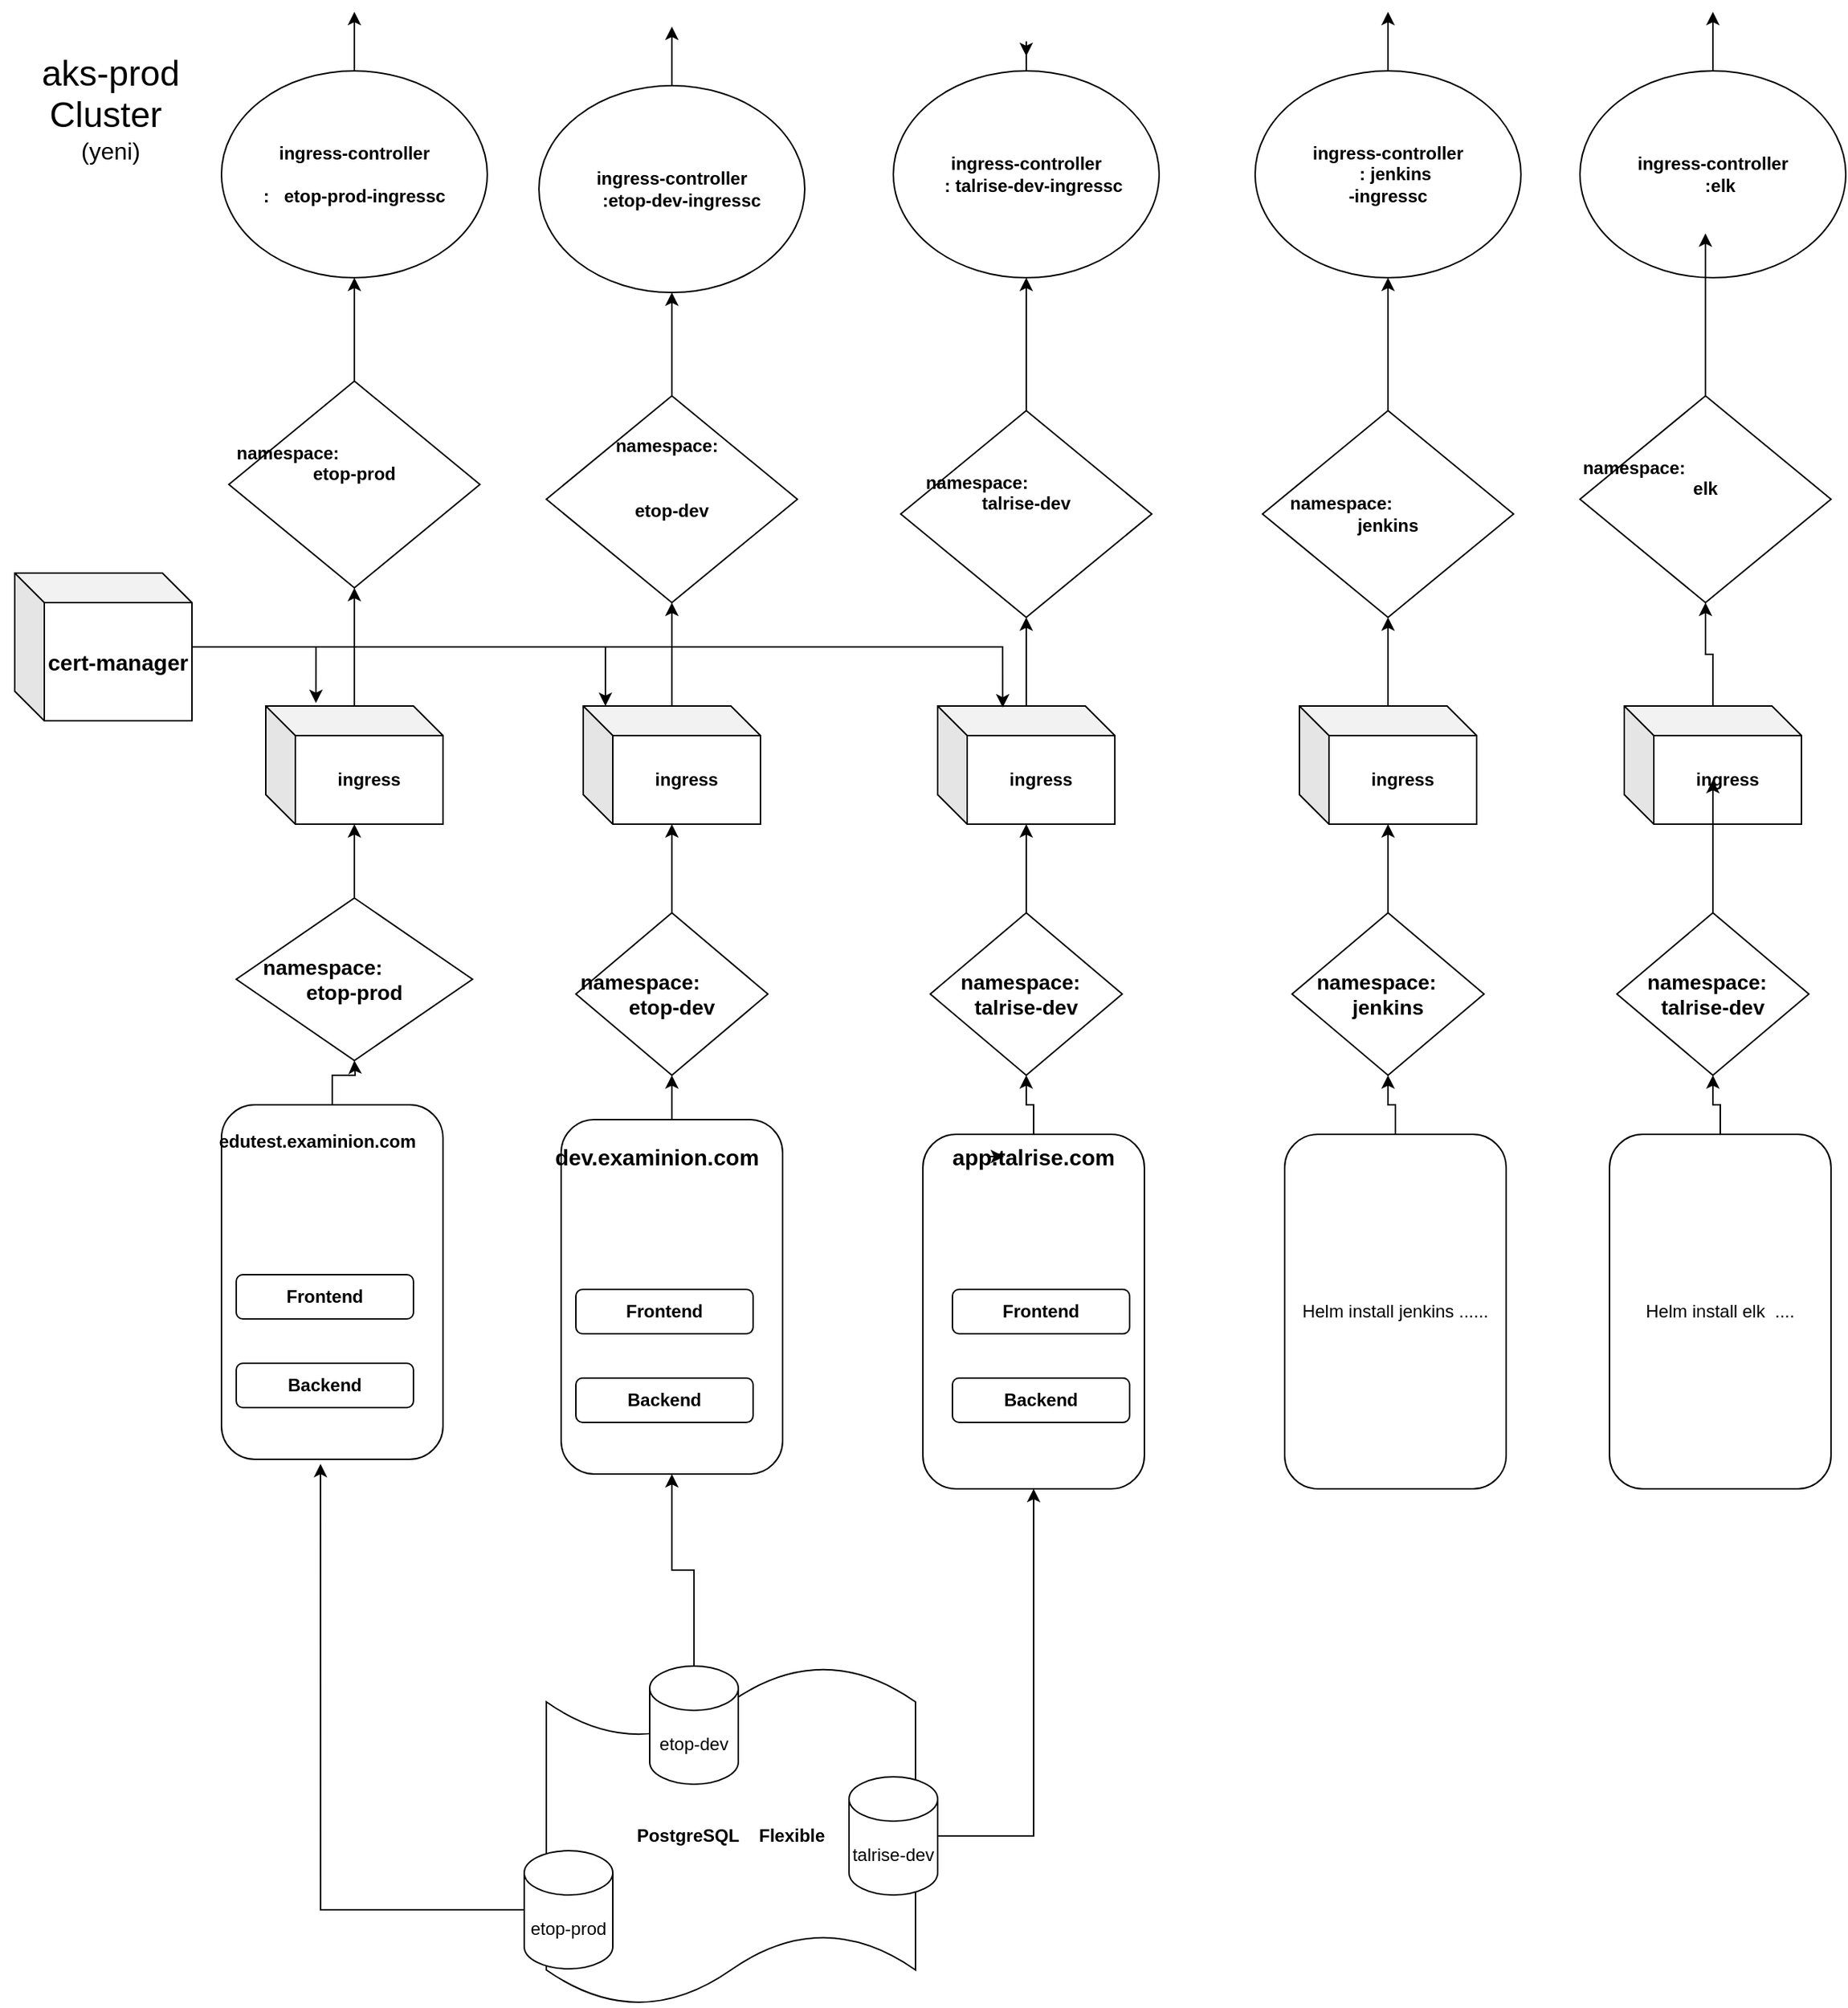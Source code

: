 <mxfile version="22.1.7" type="device">
  <diagram name="Page-1" id="kjD4gZWh0GLrHGbuji8C">
    <mxGraphModel dx="1108" dy="759" grid="1" gridSize="10" guides="1" tooltips="1" connect="1" arrows="1" fold="1" page="1" pageScale="1" pageWidth="850" pageHeight="1100" math="0" shadow="0">
      <root>
        <mxCell id="0" />
        <mxCell id="1" parent="0" />
        <mxCell id="muk6Y00Rmkquv57omvr4-17" style="edgeStyle=orthogonalEdgeStyle;rounded=0;orthogonalLoop=1;jettySize=auto;html=1;" parent="1" source="-o4CJr4k2LS8cgy7fZOQ-1" target="muk6Y00Rmkquv57omvr4-15" edge="1">
          <mxGeometry relative="1" as="geometry" />
        </mxCell>
        <mxCell id="-o4CJr4k2LS8cgy7fZOQ-1" value="" style="rounded=1;whiteSpace=wrap;html=1;" parent="1" vertex="1">
          <mxGeometry x="380" y="770" width="150" height="240" as="geometry" />
        </mxCell>
        <mxCell id="muk6Y00Rmkquv57omvr4-35" style="edgeStyle=orthogonalEdgeStyle;rounded=0;orthogonalLoop=1;jettySize=auto;html=1;" parent="1" source="-o4CJr4k2LS8cgy7fZOQ-7" edge="1">
          <mxGeometry relative="1" as="geometry">
            <mxPoint x="240" y="20" as="targetPoint" />
          </mxGeometry>
        </mxCell>
        <mxCell id="-o4CJr4k2LS8cgy7fZOQ-7" value="&lt;div&gt;ingress-controller&lt;/div&gt;&lt;div&gt;&lt;br&gt;&lt;/div&gt;:&amp;nbsp;&amp;nbsp; etop-prod-ingressc" style="ellipse;whiteSpace=wrap;html=1;fontStyle=1" parent="1" vertex="1">
          <mxGeometry x="150" y="60" width="180" height="140" as="geometry" />
        </mxCell>
        <mxCell id="muk6Y00Rmkquv57omvr4-34" style="edgeStyle=orthogonalEdgeStyle;rounded=0;orthogonalLoop=1;jettySize=auto;html=1;" parent="1" source="-o4CJr4k2LS8cgy7fZOQ-8" target="-o4CJr4k2LS8cgy7fZOQ-7" edge="1">
          <mxGeometry relative="1" as="geometry" />
        </mxCell>
        <mxCell id="-o4CJr4k2LS8cgy7fZOQ-8" value="&lt;div&gt;namespace:&amp;nbsp;&amp;nbsp;&amp;nbsp;&amp;nbsp;&amp;nbsp;&amp;nbsp;&amp;nbsp;&amp;nbsp;&amp;nbsp;&amp;nbsp;&amp;nbsp;&amp;nbsp;&amp;nbsp;&amp;nbsp;&amp;nbsp;&amp;nbsp;&amp;nbsp;&amp;nbsp;&amp;nbsp;&amp;nbsp;&amp;nbsp;&amp;nbsp;&amp;nbsp;&amp;nbsp;&amp;nbsp;&amp;nbsp;&amp;nbsp; etop-prod&lt;br&gt;&lt;/div&gt;&lt;div&gt;&lt;br&gt;&lt;/div&gt;&lt;div&gt;&lt;br&gt;&lt;/div&gt;" style="rhombus;whiteSpace=wrap;html=1;fontStyle=1" parent="1" vertex="1">
          <mxGeometry x="155" y="270" width="170" height="140" as="geometry" />
        </mxCell>
        <mxCell id="-o4CJr4k2LS8cgy7fZOQ-10" value="Backend" style="rounded=1;whiteSpace=wrap;html=1;" parent="1" vertex="1">
          <mxGeometry x="635" y="935" width="120" height="30" as="geometry" />
        </mxCell>
        <mxCell id="-o4CJr4k2LS8cgy7fZOQ-11" value="Frontend" style="rounded=1;whiteSpace=wrap;html=1;" parent="1" vertex="1">
          <mxGeometry x="635" y="875" width="120" height="30" as="geometry" />
        </mxCell>
        <mxCell id="muk6Y00Rmkquv57omvr4-48" style="edgeStyle=orthogonalEdgeStyle;rounded=0;orthogonalLoop=1;jettySize=auto;html=1;" parent="1" source="-o4CJr4k2LS8cgy7fZOQ-14" target="muk6Y00Rmkquv57omvr4-47" edge="1">
          <mxGeometry relative="1" as="geometry" />
        </mxCell>
        <mxCell id="-o4CJr4k2LS8cgy7fZOQ-14" value="&lt;div style=&quot;font-size: 14px;&quot;&gt;namespace:&amp;nbsp;&amp;nbsp; talrise-dev&lt;/div&gt;" style="rhombus;whiteSpace=wrap;html=1;fontStyle=1;fontSize=14;" parent="1" vertex="1">
          <mxGeometry x="630" y="630" width="130" height="110" as="geometry" />
        </mxCell>
        <mxCell id="-o4CJr4k2LS8cgy7fZOQ-22" value="&lt;div&gt;&lt;font style=&quot;font-size: 24px;&quot;&gt;aks-prod Cluster&amp;nbsp; &lt;br&gt;&lt;/font&gt;&lt;/div&gt;&lt;div&gt;&lt;font size=&quot;3&quot;&gt;(yeni)&lt;/font&gt;&lt;/div&gt;&lt;div&gt;&lt;font size=&quot;3&quot;&gt;&lt;br&gt;&lt;/font&gt;&lt;/div&gt;" style="text;html=1;strokeColor=none;fillColor=none;align=center;verticalAlign=middle;whiteSpace=wrap;rounded=0;" parent="1" vertex="1">
          <mxGeometry y="30" width="150" height="130" as="geometry" />
        </mxCell>
        <mxCell id="muk6Y00Rmkquv57omvr4-16" style="edgeStyle=orthogonalEdgeStyle;rounded=0;orthogonalLoop=1;jettySize=auto;html=1;" parent="1" source="muk6Y00Rmkquv57omvr4-1" target="muk6Y00Rmkquv57omvr4-11" edge="1">
          <mxGeometry relative="1" as="geometry" />
        </mxCell>
        <mxCell id="muk6Y00Rmkquv57omvr4-1" value="PostgreSQL&amp;nbsp;&amp;nbsp;&amp;nbsp; Flexible" style="shape=tape;whiteSpace=wrap;html=1;fontStyle=1;size=0.211;" parent="1" vertex="1">
          <mxGeometry x="370" y="1140" width="250" height="230" as="geometry" />
        </mxCell>
        <mxCell id="muk6Y00Rmkquv57omvr4-11" value="" style="rounded=1;whiteSpace=wrap;html=1;" parent="1" vertex="1">
          <mxGeometry x="625" y="780" width="150" height="240" as="geometry" />
        </mxCell>
        <mxCell id="muk6Y00Rmkquv57omvr4-12" value="Backend" style="rounded=1;whiteSpace=wrap;html=1;fontStyle=1" parent="1" vertex="1">
          <mxGeometry x="645" y="945" width="120" height="30" as="geometry" />
        </mxCell>
        <mxCell id="muk6Y00Rmkquv57omvr4-13" value="Frontend" style="rounded=1;whiteSpace=wrap;html=1;fontStyle=1" parent="1" vertex="1">
          <mxGeometry x="645" y="885" width="120" height="30" as="geometry" />
        </mxCell>
        <mxCell id="muk6Y00Rmkquv57omvr4-51" value="" style="edgeStyle=orthogonalEdgeStyle;rounded=0;orthogonalLoop=1;jettySize=auto;html=1;" parent="1" source="muk6Y00Rmkquv57omvr4-14" target="-o4CJr4k2LS8cgy7fZOQ-14" edge="1">
          <mxGeometry relative="1" as="geometry" />
        </mxCell>
        <mxCell id="muk6Y00Rmkquv57omvr4-14" value="app.talrise.com" style="text;html=1;strokeColor=none;fillColor=none;align=center;verticalAlign=middle;whiteSpace=wrap;rounded=0;fontStyle=1;fontSize=15;" parent="1" vertex="1">
          <mxGeometry x="670" y="780" width="60" height="30" as="geometry" />
        </mxCell>
        <mxCell id="muk6Y00Rmkquv57omvr4-15" value="namespace:&amp;nbsp;&amp;nbsp;&amp;nbsp;&amp;nbsp;&amp;nbsp;&amp;nbsp;&amp;nbsp;&amp;nbsp;&amp;nbsp;&amp;nbsp;&amp;nbsp; etop-dev" style="rhombus;whiteSpace=wrap;html=1;fontSize=14;fontStyle=1" parent="1" vertex="1">
          <mxGeometry x="390" y="630" width="130" height="110" as="geometry" />
        </mxCell>
        <mxCell id="muk6Y00Rmkquv57omvr4-18" value="Backend" style="rounded=1;whiteSpace=wrap;html=1;fontStyle=1" parent="1" vertex="1">
          <mxGeometry x="390" y="945" width="120" height="30" as="geometry" />
        </mxCell>
        <mxCell id="muk6Y00Rmkquv57omvr4-19" value="Frontend" style="rounded=1;whiteSpace=wrap;html=1;fontStyle=1" parent="1" vertex="1">
          <mxGeometry x="390" y="885" width="120" height="30" as="geometry" />
        </mxCell>
        <mxCell id="muk6Y00Rmkquv57omvr4-20" value="dev.examinion.com" style="text;html=1;strokeColor=none;fillColor=none;align=center;verticalAlign=middle;whiteSpace=wrap;rounded=0;fontStyle=1;fontSize=15;" parent="1" vertex="1">
          <mxGeometry x="415" y="780" width="60" height="30" as="geometry" />
        </mxCell>
        <mxCell id="muk6Y00Rmkquv57omvr4-33" style="edgeStyle=orthogonalEdgeStyle;rounded=0;orthogonalLoop=1;jettySize=auto;html=1;" parent="1" source="muk6Y00Rmkquv57omvr4-21" target="-o4CJr4k2LS8cgy7fZOQ-8" edge="1">
          <mxGeometry relative="1" as="geometry" />
        </mxCell>
        <mxCell id="muk6Y00Rmkquv57omvr4-21" value="ingress" style="shape=cube;whiteSpace=wrap;html=1;boundedLbl=1;backgroundOutline=1;darkOpacity=0.05;darkOpacity2=0.1;fontStyle=1" parent="1" vertex="1">
          <mxGeometry x="180" y="490" width="120" height="80" as="geometry" />
        </mxCell>
        <mxCell id="muk6Y00Rmkquv57omvr4-31" style="edgeStyle=orthogonalEdgeStyle;rounded=0;orthogonalLoop=1;jettySize=auto;html=1;" parent="1" source="muk6Y00Rmkquv57omvr4-24" edge="1">
          <mxGeometry relative="1" as="geometry">
            <mxPoint x="240" y="730" as="targetPoint" />
          </mxGeometry>
        </mxCell>
        <mxCell id="muk6Y00Rmkquv57omvr4-24" value="" style="rounded=1;whiteSpace=wrap;html=1;fontStyle=1;fontSize=16;" parent="1" vertex="1">
          <mxGeometry x="150" y="760" width="150" height="240" as="geometry" />
        </mxCell>
        <mxCell id="muk6Y00Rmkquv57omvr4-32" style="edgeStyle=orthogonalEdgeStyle;rounded=0;orthogonalLoop=1;jettySize=auto;html=1;" parent="1" source="muk6Y00Rmkquv57omvr4-25" target="muk6Y00Rmkquv57omvr4-21" edge="1">
          <mxGeometry relative="1" as="geometry" />
        </mxCell>
        <mxCell id="muk6Y00Rmkquv57omvr4-25" value="namespace:&amp;nbsp;&amp;nbsp;&amp;nbsp;&amp;nbsp;&amp;nbsp;&amp;nbsp;&amp;nbsp;&amp;nbsp;&amp;nbsp;&amp;nbsp;&amp;nbsp; etop-prod" style="rhombus;whiteSpace=wrap;html=1;fontStyle=1;fontSize=14;" parent="1" vertex="1">
          <mxGeometry x="160" y="620" width="160" height="110" as="geometry" />
        </mxCell>
        <mxCell id="muk6Y00Rmkquv57omvr4-26" value="Backend" style="rounded=1;whiteSpace=wrap;html=1;fontStyle=1" parent="1" vertex="1">
          <mxGeometry x="160" y="935" width="120" height="30" as="geometry" />
        </mxCell>
        <mxCell id="muk6Y00Rmkquv57omvr4-27" value="Frontend" style="rounded=1;whiteSpace=wrap;html=1;fontStyle=1" parent="1" vertex="1">
          <mxGeometry x="160" y="875" width="120" height="30" as="geometry" />
        </mxCell>
        <mxCell id="muk6Y00Rmkquv57omvr4-28" value="edutest.examinion.com" style="text;html=1;strokeColor=none;fillColor=none;align=center;verticalAlign=middle;whiteSpace=wrap;rounded=0;fontStyle=1" parent="1" vertex="1">
          <mxGeometry x="185" y="770" width="60" height="30" as="geometry" />
        </mxCell>
        <mxCell id="muk6Y00Rmkquv57omvr4-29" style="edgeStyle=orthogonalEdgeStyle;rounded=0;orthogonalLoop=1;jettySize=auto;html=1;entryX=0.447;entryY=1.013;entryDx=0;entryDy=0;entryPerimeter=0;" parent="1" source="ORMxDvPU9FAxTXZJZU_r-5" target="muk6Y00Rmkquv57omvr4-24" edge="1">
          <mxGeometry relative="1" as="geometry" />
        </mxCell>
        <mxCell id="muk6Y00Rmkquv57omvr4-36" style="edgeStyle=orthogonalEdgeStyle;rounded=0;orthogonalLoop=1;jettySize=auto;html=1;" parent="1" source="muk6Y00Rmkquv57omvr4-37" edge="1">
          <mxGeometry relative="1" as="geometry">
            <mxPoint x="455" y="30" as="targetPoint" />
          </mxGeometry>
        </mxCell>
        <mxCell id="muk6Y00Rmkquv57omvr4-37" value="&lt;div&gt;ingress-controller&lt;/div&gt;&lt;div&gt;&amp;nbsp;&amp;nbsp;&amp;nbsp; :etop-dev-ingressc&lt;/div&gt;" style="ellipse;whiteSpace=wrap;html=1;fontStyle=1" parent="1" vertex="1">
          <mxGeometry x="365" y="70" width="180" height="140" as="geometry" />
        </mxCell>
        <mxCell id="muk6Y00Rmkquv57omvr4-38" style="edgeStyle=orthogonalEdgeStyle;rounded=0;orthogonalLoop=1;jettySize=auto;html=1;" parent="1" source="muk6Y00Rmkquv57omvr4-39" target="muk6Y00Rmkquv57omvr4-37" edge="1">
          <mxGeometry relative="1" as="geometry" />
        </mxCell>
        <mxCell id="muk6Y00Rmkquv57omvr4-39" value="&lt;div&gt;namespace:&amp;nbsp;&amp;nbsp; &lt;br&gt;&lt;/div&gt;&lt;div&gt;&lt;br&gt;&lt;/div&gt;&lt;div&gt;&lt;br&gt;&lt;/div&gt;&lt;div&gt;etop-dev&lt;br&gt;&lt;/div&gt;&lt;div&gt;&lt;br&gt;&lt;/div&gt;&lt;div&gt;&lt;br&gt;&lt;/div&gt;" style="rhombus;whiteSpace=wrap;html=1;fontStyle=1" parent="1" vertex="1">
          <mxGeometry x="370" y="280" width="170" height="140" as="geometry" />
        </mxCell>
        <mxCell id="muk6Y00Rmkquv57omvr4-40" style="edgeStyle=orthogonalEdgeStyle;rounded=0;orthogonalLoop=1;jettySize=auto;html=1;" parent="1" source="muk6Y00Rmkquv57omvr4-41" target="muk6Y00Rmkquv57omvr4-39" edge="1">
          <mxGeometry relative="1" as="geometry" />
        </mxCell>
        <mxCell id="muk6Y00Rmkquv57omvr4-41" value="ingress" style="shape=cube;whiteSpace=wrap;html=1;boundedLbl=1;backgroundOutline=1;darkOpacity=0.05;darkOpacity2=0.1;fontStyle=1" parent="1" vertex="1">
          <mxGeometry x="395" y="490" width="120" height="80" as="geometry" />
        </mxCell>
        <mxCell id="muk6Y00Rmkquv57omvr4-42" style="edgeStyle=orthogonalEdgeStyle;rounded=0;orthogonalLoop=1;jettySize=auto;html=1;" parent="1" source="muk6Y00Rmkquv57omvr4-43" edge="1">
          <mxGeometry relative="1" as="geometry">
            <mxPoint x="695" y="50" as="targetPoint" />
          </mxGeometry>
        </mxCell>
        <mxCell id="muk6Y00Rmkquv57omvr4-43" value="&lt;div&gt;ingress-controller&lt;/div&gt;&lt;div&gt;&amp;nbsp;&amp;nbsp; : talrise-dev-ingressc&lt;br&gt;&lt;/div&gt;" style="ellipse;whiteSpace=wrap;html=1;fontStyle=1" parent="1" vertex="1">
          <mxGeometry x="605" y="60" width="180" height="140" as="geometry" />
        </mxCell>
        <mxCell id="muk6Y00Rmkquv57omvr4-44" style="edgeStyle=orthogonalEdgeStyle;rounded=0;orthogonalLoop=1;jettySize=auto;html=1;" parent="1" source="muk6Y00Rmkquv57omvr4-45" target="muk6Y00Rmkquv57omvr4-43" edge="1">
          <mxGeometry relative="1" as="geometry" />
        </mxCell>
        <mxCell id="muk6Y00Rmkquv57omvr4-45" value="&lt;div&gt;namespace:&amp;nbsp;&amp;nbsp;&amp;nbsp;&amp;nbsp;&amp;nbsp;&amp;nbsp;&amp;nbsp;&amp;nbsp;&amp;nbsp;&amp;nbsp;&amp;nbsp;&amp;nbsp;&amp;nbsp;&amp;nbsp;&amp;nbsp;&amp;nbsp;&amp;nbsp;&amp;nbsp;&amp;nbsp;&amp;nbsp; talrise-dev&lt;br&gt;&lt;/div&gt;&lt;div&gt;&lt;br&gt;&lt;/div&gt;&lt;div&gt;&lt;br&gt;&lt;/div&gt;" style="rhombus;whiteSpace=wrap;html=1;fontStyle=1" parent="1" vertex="1">
          <mxGeometry x="610" y="290" width="170" height="140" as="geometry" />
        </mxCell>
        <mxCell id="muk6Y00Rmkquv57omvr4-46" style="edgeStyle=orthogonalEdgeStyle;rounded=0;orthogonalLoop=1;jettySize=auto;html=1;" parent="1" source="muk6Y00Rmkquv57omvr4-47" target="muk6Y00Rmkquv57omvr4-45" edge="1">
          <mxGeometry relative="1" as="geometry" />
        </mxCell>
        <mxCell id="muk6Y00Rmkquv57omvr4-47" value="ingress" style="shape=cube;whiteSpace=wrap;html=1;boundedLbl=1;backgroundOutline=1;darkOpacity=0.05;darkOpacity2=0.1;fontStyle=1" parent="1" vertex="1">
          <mxGeometry x="635" y="490" width="120" height="80" as="geometry" />
        </mxCell>
        <mxCell id="muk6Y00Rmkquv57omvr4-49" style="edgeStyle=orthogonalEdgeStyle;rounded=0;orthogonalLoop=1;jettySize=auto;html=1;entryX=0.5;entryY=1;entryDx=0;entryDy=0;entryPerimeter=0;" parent="1" source="muk6Y00Rmkquv57omvr4-15" target="muk6Y00Rmkquv57omvr4-41" edge="1">
          <mxGeometry relative="1" as="geometry" />
        </mxCell>
        <mxCell id="muk6Y00Rmkquv57omvr4-52" value="cert-manager" style="shape=cube;whiteSpace=wrap;html=1;boundedLbl=1;backgroundOutline=1;darkOpacity=0.05;darkOpacity2=0.1;fontStyle=1;fontSize=15;" parent="1" vertex="1">
          <mxGeometry x="10" y="400" width="120" height="100" as="geometry" />
        </mxCell>
        <mxCell id="muk6Y00Rmkquv57omvr4-54" style="edgeStyle=orthogonalEdgeStyle;rounded=0;orthogonalLoop=1;jettySize=auto;html=1;entryX=0.125;entryY=0;entryDx=0;entryDy=0;entryPerimeter=0;" parent="1" source="muk6Y00Rmkquv57omvr4-52" target="muk6Y00Rmkquv57omvr4-41" edge="1">
          <mxGeometry relative="1" as="geometry">
            <Array as="points">
              <mxPoint x="410" y="450" />
            </Array>
          </mxGeometry>
        </mxCell>
        <mxCell id="muk6Y00Rmkquv57omvr4-55" style="edgeStyle=orthogonalEdgeStyle;rounded=0;orthogonalLoop=1;jettySize=auto;html=1;entryX=0.367;entryY=0.013;entryDx=0;entryDy=0;entryPerimeter=0;" parent="1" source="muk6Y00Rmkquv57omvr4-52" target="muk6Y00Rmkquv57omvr4-47" edge="1">
          <mxGeometry relative="1" as="geometry" />
        </mxCell>
        <mxCell id="muk6Y00Rmkquv57omvr4-56" style="edgeStyle=orthogonalEdgeStyle;rounded=0;orthogonalLoop=1;jettySize=auto;html=1;entryX=0.283;entryY=-0.025;entryDx=0;entryDy=0;entryPerimeter=0;" parent="1" source="muk6Y00Rmkquv57omvr4-52" target="muk6Y00Rmkquv57omvr4-21" edge="1">
          <mxGeometry relative="1" as="geometry">
            <Array as="points">
              <mxPoint x="214" y="450" />
            </Array>
          </mxGeometry>
        </mxCell>
        <mxCell id="ORMxDvPU9FAxTXZJZU_r-1" style="edgeStyle=orthogonalEdgeStyle;rounded=0;orthogonalLoop=1;jettySize=auto;html=1;exitX=0;exitY=0.5;exitDx=0;exitDy=0;entryX=0.167;entryY=0.5;entryDx=0;entryDy=0;entryPerimeter=0;" edge="1" parent="1" source="muk6Y00Rmkquv57omvr4-14" target="muk6Y00Rmkquv57omvr4-14">
          <mxGeometry relative="1" as="geometry" />
        </mxCell>
        <mxCell id="ORMxDvPU9FAxTXZJZU_r-8" style="edgeStyle=orthogonalEdgeStyle;rounded=0;orthogonalLoop=1;jettySize=auto;html=1;" edge="1" parent="1" source="ORMxDvPU9FAxTXZJZU_r-3" target="-o4CJr4k2LS8cgy7fZOQ-1">
          <mxGeometry relative="1" as="geometry" />
        </mxCell>
        <mxCell id="ORMxDvPU9FAxTXZJZU_r-3" value="etop-dev" style="shape=cylinder3;whiteSpace=wrap;html=1;boundedLbl=1;backgroundOutline=1;size=15;" vertex="1" parent="1">
          <mxGeometry x="440" y="1140" width="60" height="80" as="geometry" />
        </mxCell>
        <mxCell id="ORMxDvPU9FAxTXZJZU_r-5" value="etop-prod" style="shape=cylinder3;whiteSpace=wrap;html=1;boundedLbl=1;backgroundOutline=1;size=15;" vertex="1" parent="1">
          <mxGeometry x="355" y="1265" width="60" height="80" as="geometry" />
        </mxCell>
        <mxCell id="ORMxDvPU9FAxTXZJZU_r-7" value="talrise-dev" style="shape=cylinder3;whiteSpace=wrap;html=1;boundedLbl=1;backgroundOutline=1;size=15;" vertex="1" parent="1">
          <mxGeometry x="575" y="1215" width="60" height="80" as="geometry" />
        </mxCell>
        <mxCell id="ORMxDvPU9FAxTXZJZU_r-9" value="&lt;div style=&quot;font-size: 14px;&quot;&gt;namespace:&amp;nbsp;&amp;nbsp;&amp;nbsp;&amp;nbsp; jenkins&lt;br&gt;&lt;/div&gt;" style="rhombus;whiteSpace=wrap;html=1;fontStyle=1;fontSize=14;" vertex="1" parent="1">
          <mxGeometry x="875" y="630" width="130" height="110" as="geometry" />
        </mxCell>
        <mxCell id="ORMxDvPU9FAxTXZJZU_r-26" style="edgeStyle=orthogonalEdgeStyle;rounded=0;orthogonalLoop=1;jettySize=auto;html=1;" edge="1" parent="1" source="ORMxDvPU9FAxTXZJZU_r-10" target="ORMxDvPU9FAxTXZJZU_r-9">
          <mxGeometry relative="1" as="geometry" />
        </mxCell>
        <mxCell id="ORMxDvPU9FAxTXZJZU_r-10" value="Helm install jenkins ......" style="rounded=1;whiteSpace=wrap;html=1;" vertex="1" parent="1">
          <mxGeometry x="870" y="780" width="150" height="240" as="geometry" />
        </mxCell>
        <mxCell id="ORMxDvPU9FAxTXZJZU_r-19" style="edgeStyle=orthogonalEdgeStyle;rounded=0;orthogonalLoop=1;jettySize=auto;html=1;" edge="1" parent="1" source="ORMxDvPU9FAxTXZJZU_r-11">
          <mxGeometry relative="1" as="geometry">
            <mxPoint x="940" y="20" as="targetPoint" />
          </mxGeometry>
        </mxCell>
        <mxCell id="ORMxDvPU9FAxTXZJZU_r-11" value="&lt;div&gt;ingress-controller&lt;/div&gt;&lt;div&gt;&amp;nbsp;&amp;nbsp; : jenkins&lt;br&gt;&lt;/div&gt;-ingressc" style="ellipse;whiteSpace=wrap;html=1;fontStyle=1" vertex="1" parent="1">
          <mxGeometry x="850" y="60" width="180" height="140" as="geometry" />
        </mxCell>
        <mxCell id="ORMxDvPU9FAxTXZJZU_r-21" style="edgeStyle=orthogonalEdgeStyle;rounded=0;orthogonalLoop=1;jettySize=auto;html=1;entryX=0.5;entryY=1;entryDx=0;entryDy=0;" edge="1" parent="1" source="ORMxDvPU9FAxTXZJZU_r-12" target="ORMxDvPU9FAxTXZJZU_r-11">
          <mxGeometry relative="1" as="geometry" />
        </mxCell>
        <mxCell id="ORMxDvPU9FAxTXZJZU_r-12" value="&lt;div&gt;namespace:&amp;nbsp;&amp;nbsp;&amp;nbsp;&amp;nbsp;&amp;nbsp;&amp;nbsp;&amp;nbsp;&amp;nbsp;&amp;nbsp;&amp;nbsp;&amp;nbsp;&amp;nbsp;&amp;nbsp;&amp;nbsp;&amp;nbsp;&amp;nbsp;&amp;nbsp;&amp;nbsp;&amp;nbsp; jenkins&lt;br&gt;&lt;/div&gt;" style="rhombus;whiteSpace=wrap;html=1;fontStyle=1" vertex="1" parent="1">
          <mxGeometry x="855" y="290" width="170" height="140" as="geometry" />
        </mxCell>
        <mxCell id="ORMxDvPU9FAxTXZJZU_r-22" style="edgeStyle=orthogonalEdgeStyle;rounded=0;orthogonalLoop=1;jettySize=auto;html=1;" edge="1" parent="1" source="ORMxDvPU9FAxTXZJZU_r-13" target="ORMxDvPU9FAxTXZJZU_r-12">
          <mxGeometry relative="1" as="geometry" />
        </mxCell>
        <mxCell id="ORMxDvPU9FAxTXZJZU_r-13" value="ingress" style="shape=cube;whiteSpace=wrap;html=1;boundedLbl=1;backgroundOutline=1;darkOpacity=0.05;darkOpacity2=0.1;fontStyle=1" vertex="1" parent="1">
          <mxGeometry x="880" y="490" width="120" height="80" as="geometry" />
        </mxCell>
        <mxCell id="ORMxDvPU9FAxTXZJZU_r-14" value="&lt;div style=&quot;font-size: 14px;&quot;&gt;namespace:&amp;nbsp;&amp;nbsp; talrise-dev&lt;/div&gt;" style="rhombus;whiteSpace=wrap;html=1;fontStyle=1;fontSize=14;" vertex="1" parent="1">
          <mxGeometry x="1095" y="630" width="130" height="110" as="geometry" />
        </mxCell>
        <mxCell id="ORMxDvPU9FAxTXZJZU_r-27" style="edgeStyle=orthogonalEdgeStyle;rounded=0;orthogonalLoop=1;jettySize=auto;html=1;" edge="1" parent="1" source="ORMxDvPU9FAxTXZJZU_r-15" target="ORMxDvPU9FAxTXZJZU_r-14">
          <mxGeometry relative="1" as="geometry" />
        </mxCell>
        <mxCell id="ORMxDvPU9FAxTXZJZU_r-15" value="Helm install elk&amp;nbsp; ...." style="rounded=1;whiteSpace=wrap;html=1;" vertex="1" parent="1">
          <mxGeometry x="1090" y="780" width="150" height="240" as="geometry" />
        </mxCell>
        <mxCell id="ORMxDvPU9FAxTXZJZU_r-20" style="edgeStyle=orthogonalEdgeStyle;rounded=0;orthogonalLoop=1;jettySize=auto;html=1;" edge="1" parent="1" source="ORMxDvPU9FAxTXZJZU_r-16">
          <mxGeometry relative="1" as="geometry">
            <mxPoint x="1160" y="20" as="targetPoint" />
          </mxGeometry>
        </mxCell>
        <mxCell id="ORMxDvPU9FAxTXZJZU_r-16" value="&lt;div&gt;ingress-controller&lt;/div&gt;&lt;div&gt;&amp;nbsp;&amp;nbsp; :elk&lt;br&gt;&lt;/div&gt;" style="ellipse;whiteSpace=wrap;html=1;fontStyle=1" vertex="1" parent="1">
          <mxGeometry x="1070" y="60" width="180" height="140" as="geometry" />
        </mxCell>
        <mxCell id="ORMxDvPU9FAxTXZJZU_r-17" value="&lt;div&gt;namespace:&amp;nbsp;&amp;nbsp;&amp;nbsp;&amp;nbsp;&amp;nbsp; &amp;nbsp; &amp;nbsp; &amp;nbsp; &amp;nbsp; &amp;nbsp; &amp;nbsp; &amp;nbsp; &amp;nbsp;&amp;nbsp;&amp;nbsp;&amp;nbsp;&amp;nbsp;&amp;nbsp;&amp;nbsp;&amp;nbsp;&amp;nbsp; elk&lt;br&gt;&lt;/div&gt;&lt;div&gt;&lt;br&gt;&lt;/div&gt;&lt;div&gt;&lt;br&gt;&lt;/div&gt;" style="rhombus;whiteSpace=wrap;html=1;fontStyle=1" vertex="1" parent="1">
          <mxGeometry x="1070" y="280" width="170" height="140" as="geometry" />
        </mxCell>
        <mxCell id="ORMxDvPU9FAxTXZJZU_r-24" style="edgeStyle=orthogonalEdgeStyle;rounded=0;orthogonalLoop=1;jettySize=auto;html=1;entryX=0.5;entryY=1;entryDx=0;entryDy=0;" edge="1" parent="1" source="ORMxDvPU9FAxTXZJZU_r-18" target="ORMxDvPU9FAxTXZJZU_r-17">
          <mxGeometry relative="1" as="geometry" />
        </mxCell>
        <mxCell id="ORMxDvPU9FAxTXZJZU_r-18" value="ingress" style="shape=cube;whiteSpace=wrap;html=1;boundedLbl=1;backgroundOutline=1;darkOpacity=0.05;darkOpacity2=0.1;fontStyle=1" vertex="1" parent="1">
          <mxGeometry x="1100" y="490" width="120" height="80" as="geometry" />
        </mxCell>
        <mxCell id="ORMxDvPU9FAxTXZJZU_r-23" style="edgeStyle=orthogonalEdgeStyle;rounded=0;orthogonalLoop=1;jettySize=auto;html=1;entryX=0.472;entryY=0.786;entryDx=0;entryDy=0;entryPerimeter=0;" edge="1" parent="1" source="ORMxDvPU9FAxTXZJZU_r-17" target="ORMxDvPU9FAxTXZJZU_r-16">
          <mxGeometry relative="1" as="geometry" />
        </mxCell>
        <mxCell id="ORMxDvPU9FAxTXZJZU_r-25" style="edgeStyle=orthogonalEdgeStyle;rounded=0;orthogonalLoop=1;jettySize=auto;html=1;entryX=0.5;entryY=1;entryDx=0;entryDy=0;entryPerimeter=0;" edge="1" parent="1" source="ORMxDvPU9FAxTXZJZU_r-9" target="ORMxDvPU9FAxTXZJZU_r-13">
          <mxGeometry relative="1" as="geometry" />
        </mxCell>
        <mxCell id="ORMxDvPU9FAxTXZJZU_r-28" style="edgeStyle=orthogonalEdgeStyle;rounded=0;orthogonalLoop=1;jettySize=auto;html=1;entryX=0.5;entryY=0.625;entryDx=0;entryDy=0;entryPerimeter=0;" edge="1" parent="1" source="ORMxDvPU9FAxTXZJZU_r-14" target="ORMxDvPU9FAxTXZJZU_r-18">
          <mxGeometry relative="1" as="geometry" />
        </mxCell>
      </root>
    </mxGraphModel>
  </diagram>
</mxfile>
